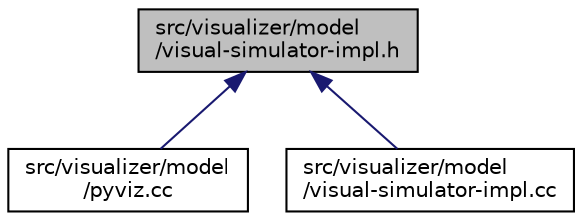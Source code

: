 digraph "src/visualizer/model/visual-simulator-impl.h"
{
 // LATEX_PDF_SIZE
  edge [fontname="Helvetica",fontsize="10",labelfontname="Helvetica",labelfontsize="10"];
  node [fontname="Helvetica",fontsize="10",shape=record];
  Node1 [label="src/visualizer/model\l/visual-simulator-impl.h",height=0.2,width=0.4,color="black", fillcolor="grey75", style="filled", fontcolor="black",tooltip=" "];
  Node1 -> Node2 [dir="back",color="midnightblue",fontsize="10",style="solid",fontname="Helvetica"];
  Node2 [label="src/visualizer/model\l/pyviz.cc",height=0.2,width=0.4,color="black", fillcolor="white", style="filled",URL="$pyviz_8cc.html",tooltip=" "];
  Node1 -> Node3 [dir="back",color="midnightblue",fontsize="10",style="solid",fontname="Helvetica"];
  Node3 [label="src/visualizer/model\l/visual-simulator-impl.cc",height=0.2,width=0.4,color="black", fillcolor="white", style="filled",URL="$visual-simulator-impl_8cc.html",tooltip=" "];
}
